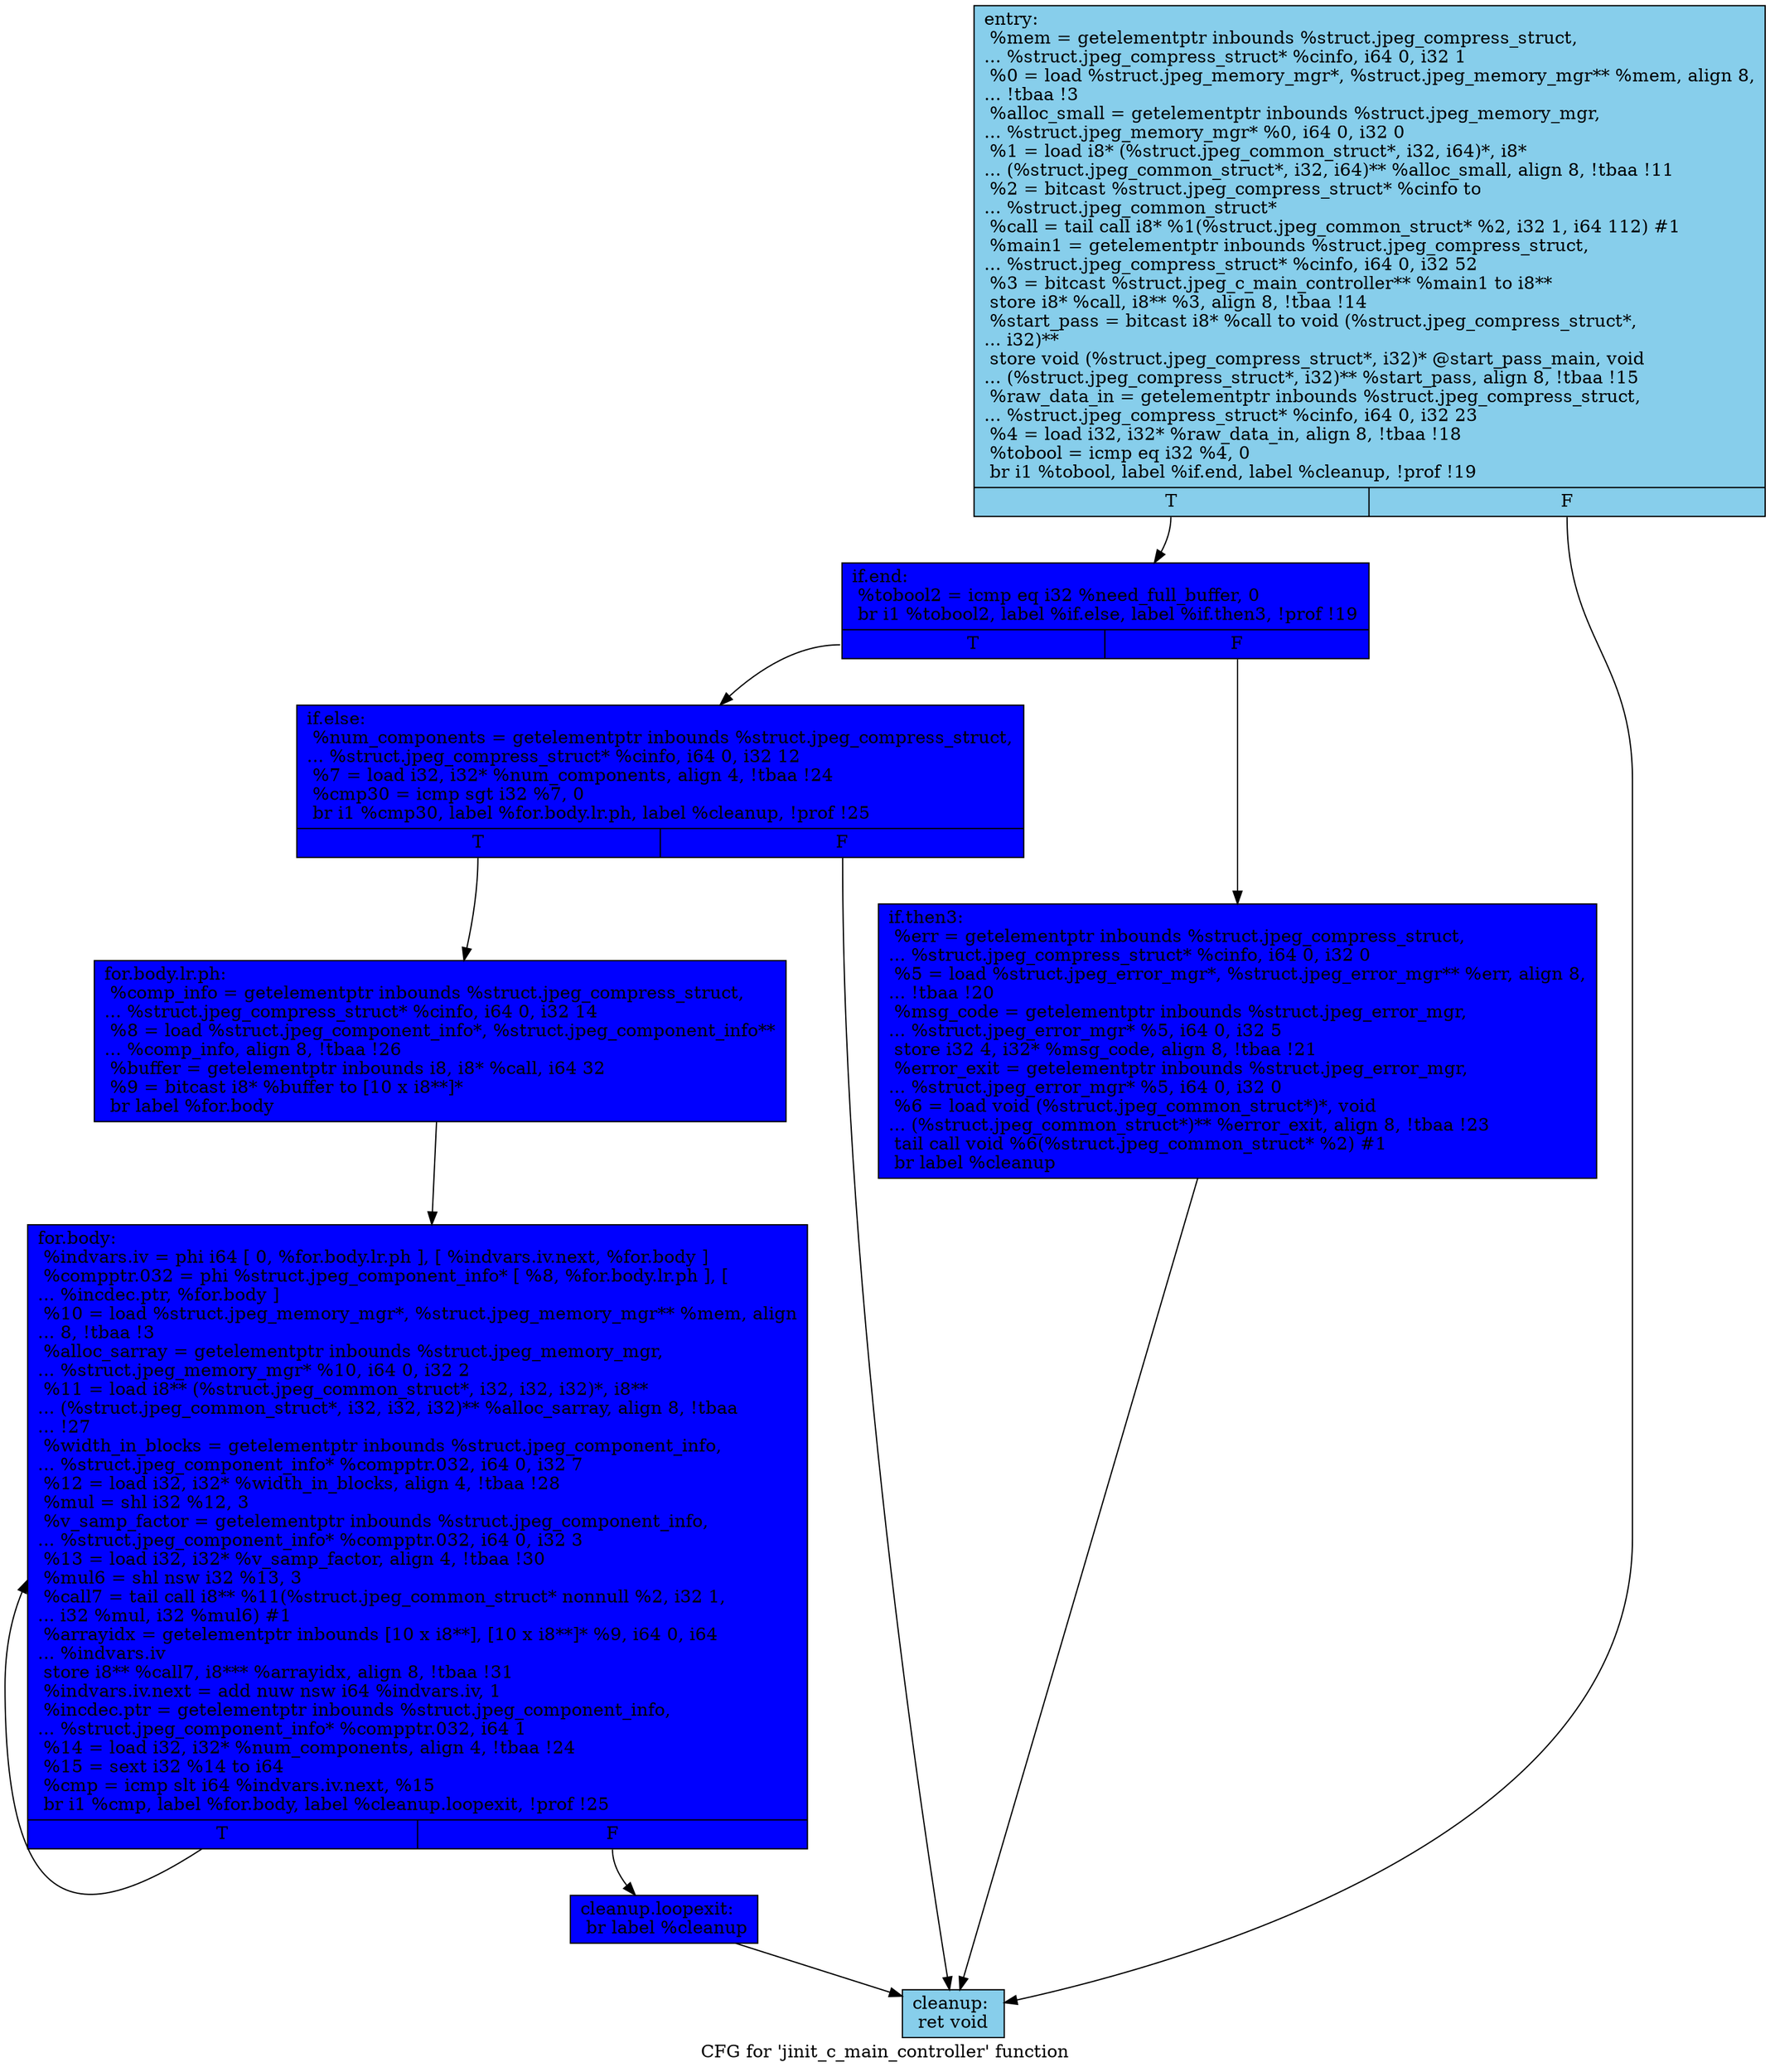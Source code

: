 digraph "CFG for 'jinit_c_main_controller' function" {
	label="CFG for 'jinit_c_main_controller' function";

	Node0x5107660 [shape=record, style = filled, fillcolor = skyblue, label="{entry:\l  %mem = getelementptr inbounds %struct.jpeg_compress_struct,\l... %struct.jpeg_compress_struct* %cinfo, i64 0, i32 1\l  %0 = load %struct.jpeg_memory_mgr*, %struct.jpeg_memory_mgr** %mem, align 8,\l... !tbaa !3\l  %alloc_small = getelementptr inbounds %struct.jpeg_memory_mgr,\l... %struct.jpeg_memory_mgr* %0, i64 0, i32 0\l  %1 = load i8* (%struct.jpeg_common_struct*, i32, i64)*, i8*\l... (%struct.jpeg_common_struct*, i32, i64)** %alloc_small, align 8, !tbaa !11\l  %2 = bitcast %struct.jpeg_compress_struct* %cinfo to\l... %struct.jpeg_common_struct*\l  %call = tail call i8* %1(%struct.jpeg_common_struct* %2, i32 1, i64 112) #1\l  %main1 = getelementptr inbounds %struct.jpeg_compress_struct,\l... %struct.jpeg_compress_struct* %cinfo, i64 0, i32 52\l  %3 = bitcast %struct.jpeg_c_main_controller** %main1 to i8**\l  store i8* %call, i8** %3, align 8, !tbaa !14\l  %start_pass = bitcast i8* %call to void (%struct.jpeg_compress_struct*,\l... i32)**\l  store void (%struct.jpeg_compress_struct*, i32)* @start_pass_main, void\l... (%struct.jpeg_compress_struct*, i32)** %start_pass, align 8, !tbaa !15\l  %raw_data_in = getelementptr inbounds %struct.jpeg_compress_struct,\l... %struct.jpeg_compress_struct* %cinfo, i64 0, i32 23\l  %4 = load i32, i32* %raw_data_in, align 8, !tbaa !18\l  %tobool = icmp eq i32 %4, 0\l  br i1 %tobool, label %if.end, label %cleanup, !prof !19\l|{<s0>T|<s1>F}}"];
	Node0x5107660:s0 -> Node0x5109e80;
	Node0x5107660:s1 -> Node0x5109f50;
	Node0x5109e80 [shape=record, style = filled, fillcolor = blue, label="{if.end:                                           \l  %tobool2 = icmp eq i32 %need_full_buffer, 0\l  br i1 %tobool2, label %if.else, label %if.then3, !prof !19\l|{<s0>T|<s1>F}}"];
	Node0x5109e80:s0 -> Node0x5103200;
	Node0x5109e80:s1 -> Node0x5103270;
	Node0x5103270 [shape=record, style = filled, fillcolor = blue, label="{if.then3:                                         \l  %err = getelementptr inbounds %struct.jpeg_compress_struct,\l... %struct.jpeg_compress_struct* %cinfo, i64 0, i32 0\l  %5 = load %struct.jpeg_error_mgr*, %struct.jpeg_error_mgr** %err, align 8,\l... !tbaa !20\l  %msg_code = getelementptr inbounds %struct.jpeg_error_mgr,\l... %struct.jpeg_error_mgr* %5, i64 0, i32 5\l  store i32 4, i32* %msg_code, align 8, !tbaa !21\l  %error_exit = getelementptr inbounds %struct.jpeg_error_mgr,\l... %struct.jpeg_error_mgr* %5, i64 0, i32 0\l  %6 = load void (%struct.jpeg_common_struct*)*, void\l... (%struct.jpeg_common_struct*)** %error_exit, align 8, !tbaa !23\l  tail call void %6(%struct.jpeg_common_struct* %2) #1\l  br label %cleanup\l}"];
	Node0x5103270 -> Node0x5109f50;
	Node0x5103200 [shape=record, style = filled, fillcolor = blue, label="{if.else:                                          \l  %num_components = getelementptr inbounds %struct.jpeg_compress_struct,\l... %struct.jpeg_compress_struct* %cinfo, i64 0, i32 12\l  %7 = load i32, i32* %num_components, align 4, !tbaa !24\l  %cmp30 = icmp sgt i32 %7, 0\l  br i1 %cmp30, label %for.body.lr.ph, label %cleanup, !prof !25\l|{<s0>T|<s1>F}}"];
	Node0x5103200:s0 -> Node0x510b690;
	Node0x5103200:s1 -> Node0x5109f50;
	Node0x510b690 [shape=record, style = filled, fillcolor = blue, label="{for.body.lr.ph:                                   \l  %comp_info = getelementptr inbounds %struct.jpeg_compress_struct,\l... %struct.jpeg_compress_struct* %cinfo, i64 0, i32 14\l  %8 = load %struct.jpeg_component_info*, %struct.jpeg_component_info**\l... %comp_info, align 8, !tbaa !26\l  %buffer = getelementptr inbounds i8, i8* %call, i64 32\l  %9 = bitcast i8* %buffer to [10 x i8**]*\l  br label %for.body\l}"];
	Node0x510b690 -> Node0x5109d90;
	Node0x5109d90 [shape=record, style = filled, fillcolor = blue, label="{for.body:                                         \l  %indvars.iv = phi i64 [ 0, %for.body.lr.ph ], [ %indvars.iv.next, %for.body ]\l  %compptr.032 = phi %struct.jpeg_component_info* [ %8, %for.body.lr.ph ], [\l... %incdec.ptr, %for.body ]\l  %10 = load %struct.jpeg_memory_mgr*, %struct.jpeg_memory_mgr** %mem, align\l... 8, !tbaa !3\l  %alloc_sarray = getelementptr inbounds %struct.jpeg_memory_mgr,\l... %struct.jpeg_memory_mgr* %10, i64 0, i32 2\l  %11 = load i8** (%struct.jpeg_common_struct*, i32, i32, i32)*, i8**\l... (%struct.jpeg_common_struct*, i32, i32, i32)** %alloc_sarray, align 8, !tbaa\l... !27\l  %width_in_blocks = getelementptr inbounds %struct.jpeg_component_info,\l... %struct.jpeg_component_info* %compptr.032, i64 0, i32 7\l  %12 = load i32, i32* %width_in_blocks, align 4, !tbaa !28\l  %mul = shl i32 %12, 3\l  %v_samp_factor = getelementptr inbounds %struct.jpeg_component_info,\l... %struct.jpeg_component_info* %compptr.032, i64 0, i32 3\l  %13 = load i32, i32* %v_samp_factor, align 4, !tbaa !30\l  %mul6 = shl nsw i32 %13, 3\l  %call7 = tail call i8** %11(%struct.jpeg_common_struct* nonnull %2, i32 1,\l... i32 %mul, i32 %mul6) #1\l  %arrayidx = getelementptr inbounds [10 x i8**], [10 x i8**]* %9, i64 0, i64\l... %indvars.iv\l  store i8** %call7, i8*** %arrayidx, align 8, !tbaa !31\l  %indvars.iv.next = add nuw nsw i64 %indvars.iv, 1\l  %incdec.ptr = getelementptr inbounds %struct.jpeg_component_info,\l... %struct.jpeg_component_info* %compptr.032, i64 1\l  %14 = load i32, i32* %num_components, align 4, !tbaa !24\l  %15 = sext i32 %14 to i64\l  %cmp = icmp slt i64 %indvars.iv.next, %15\l  br i1 %cmp, label %for.body, label %cleanup.loopexit, !prof !25\l|{<s0>T|<s1>F}}"];
	Node0x5109d90:s0 -> Node0x5109d90;
	Node0x5109d90:s1 -> Node0x510de80;
	Node0x510de80 [shape=record, style = filled, fillcolor = blue, label="{cleanup.loopexit:                                 \l  br label %cleanup\l}"];
	Node0x510de80 -> Node0x5109f50;
	Node0x5109f50 [shape=record, style = filled, fillcolor = skyblue, label="{cleanup:                                          \l  ret void\l}"];
}
